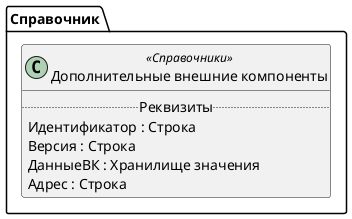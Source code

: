 ﻿@startuml ДополнительныеВнешниеКомпоненты
'!include templates.wsd
'..\include templates.wsd
class Справочник.ДополнительныеВнешниеКомпоненты as "Дополнительные внешние компоненты" <<Справочники>>
{
..Реквизиты..
Идентификатор : Строка
Версия : Строка
ДанныеВК : Хранилище значения
Адрес : Строка
}
@enduml

